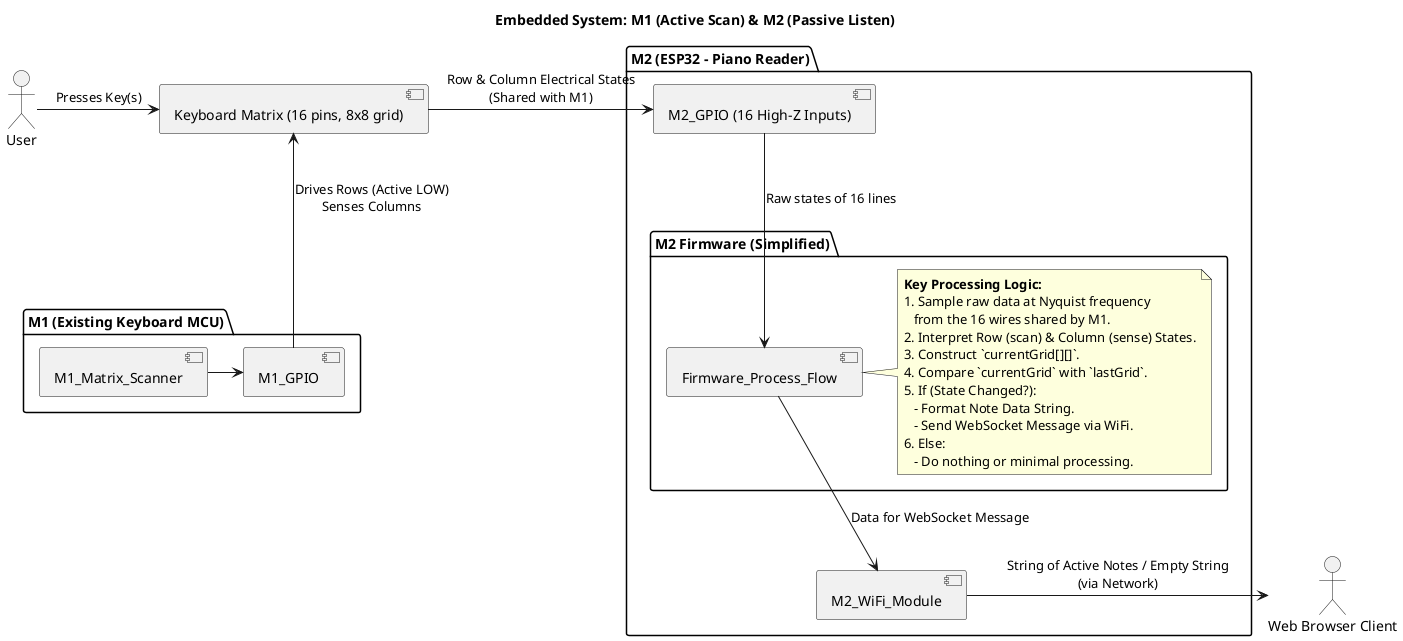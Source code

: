 @startuml
title Embedded System: M1 (Active Scan) & M2 (Passive Listen)

actor User
actor "Web Browser Client" as BrowserClient

' --- Shared Keyboard Hardware ---
component "Keyboard Matrix (16 pins, 8x8 grid)" as Matrix

' --- M1: Original Keyboard Microcontroller ---
package "M1 (Existing Keyboard MCU)" {
  component "M1_GPIO" as M1_GPIO
  component "M1_Matrix_Scanner" as M1_Scanner
}

' --- M2: ESP32 - Passive Listener ---
package "M2 (ESP32 - Piano Reader)" {
  component "M2_GPIO (16 High-Z Inputs)" as M2_GPIO_Inputs
  component "M2_WiFi_Module" as M2_Wifi

  package "M2 Firmware (Simplified)" as M2_Firmware_Package {
    component "Firmware_Process_Flow" as M2_ProcessFlow
    note right of M2_ProcessFlow
      **Key Processing Logic:**
      1. Sample raw data at Nyquist frequency
         from the 16 wires shared by M1.
      2. Interpret Row (scan) & Column (sense) States.
      3. Construct `currentGrid[][]`.
      4. Compare `currentGrid` with `lastGrid`.
      5. If (State Changed?):
         - Format Note Data String.
         - Send WebSocket Message via WiFi.
      6. Else:
         - Do nothing or minimal processing.
    end note
  }
}


' --- Physical Interactions & Connections ---
User -right-> Matrix : "Presses Key(s)"
M1_GPIO -up-> Matrix : "Drives Rows (Active LOW)\nSenses Columns"
Matrix -left-> M2_GPIO_Inputs : "Row & Column Electrical States\n(Shared with M1)"

' --- M1 Internal Flow (Simplified) ---
M1_Scanner -> M1_GPIO

' --- M2 Firmware Data Flow (Simplified) ---
M2_GPIO_Inputs --> M2_ProcessFlow : "Raw states of 16 lines"
M2_ProcessFlow --> M2_Wifi : "Data for WebSocket Message"
M2_Wifi -right-> BrowserClient : "String of Active Notes / Empty String\n(via Network)"
@enduml
